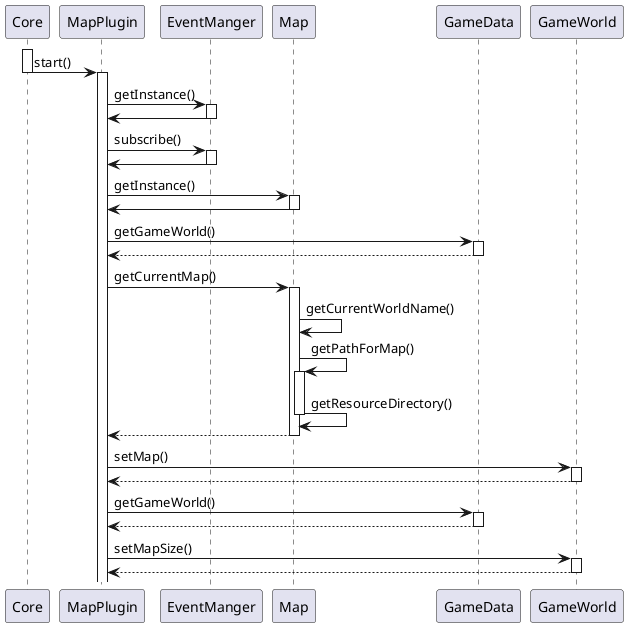 @startuml
participant Core
participant MapPlugin
participant EventManger
participant Map
participant GameWorld
participant GameData
participant GameWorld

activate Core
Core -> MapPlugin: start()
deactivate Core
activate MapPlugin
MapPlugin -> EventManger: getInstance()
activate EventManger
EventManger -> MapPlugin
deactivate EventManger
MapPlugin -> EventManger: subscribe()
activate EventManger
EventManger -> MapPlugin
deactivate EventManger

MapPlugin -> Map:getInstance()
activate Map
Map -> MapPlugin
deactivate Map

MapPlugin -> GameData:getGameWorld()
activate GameData
GameData --> MapPlugin
deactivate GameData

MapPlugin -> Map:getCurrentMap()
activate Map
Map -> Map:getCurrentWorldName()
Map -> Map:getPathForMap()
activate Map
Map -> Map:getResourceDirectory()
deactivate Map
Map --> MapPlugin
deactivate Map

MapPlugin -> GameWorld:setMap()
activate GameWorld
GameWorld --> MapPlugin
deactivate GameWorld
MapPlugin -> GameData:getGameWorld()
activate GameData
GameData --> MapPlugin
deactivate GameData
MapPlugin -> GameWorld:setMapSize()
activate GameWorld
GameWorld --> MapPlugin
deactivate GameWorld

@enduml